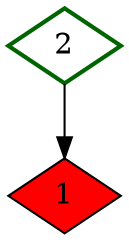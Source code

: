 digraph G {
	{
	node [shape=diamond, style=bold]
	2[color=darkgreen]
	}
	{
	node [shape=diamond, style=filled]
	1 [fillcolor=grey]
	}
	{
	node [shape=box, width=0.5, height=0.3]
	
	}
	{
	node [shape=diamond, style=filled]
	1 [fillcolor=red]
	}
2 -> 1
}